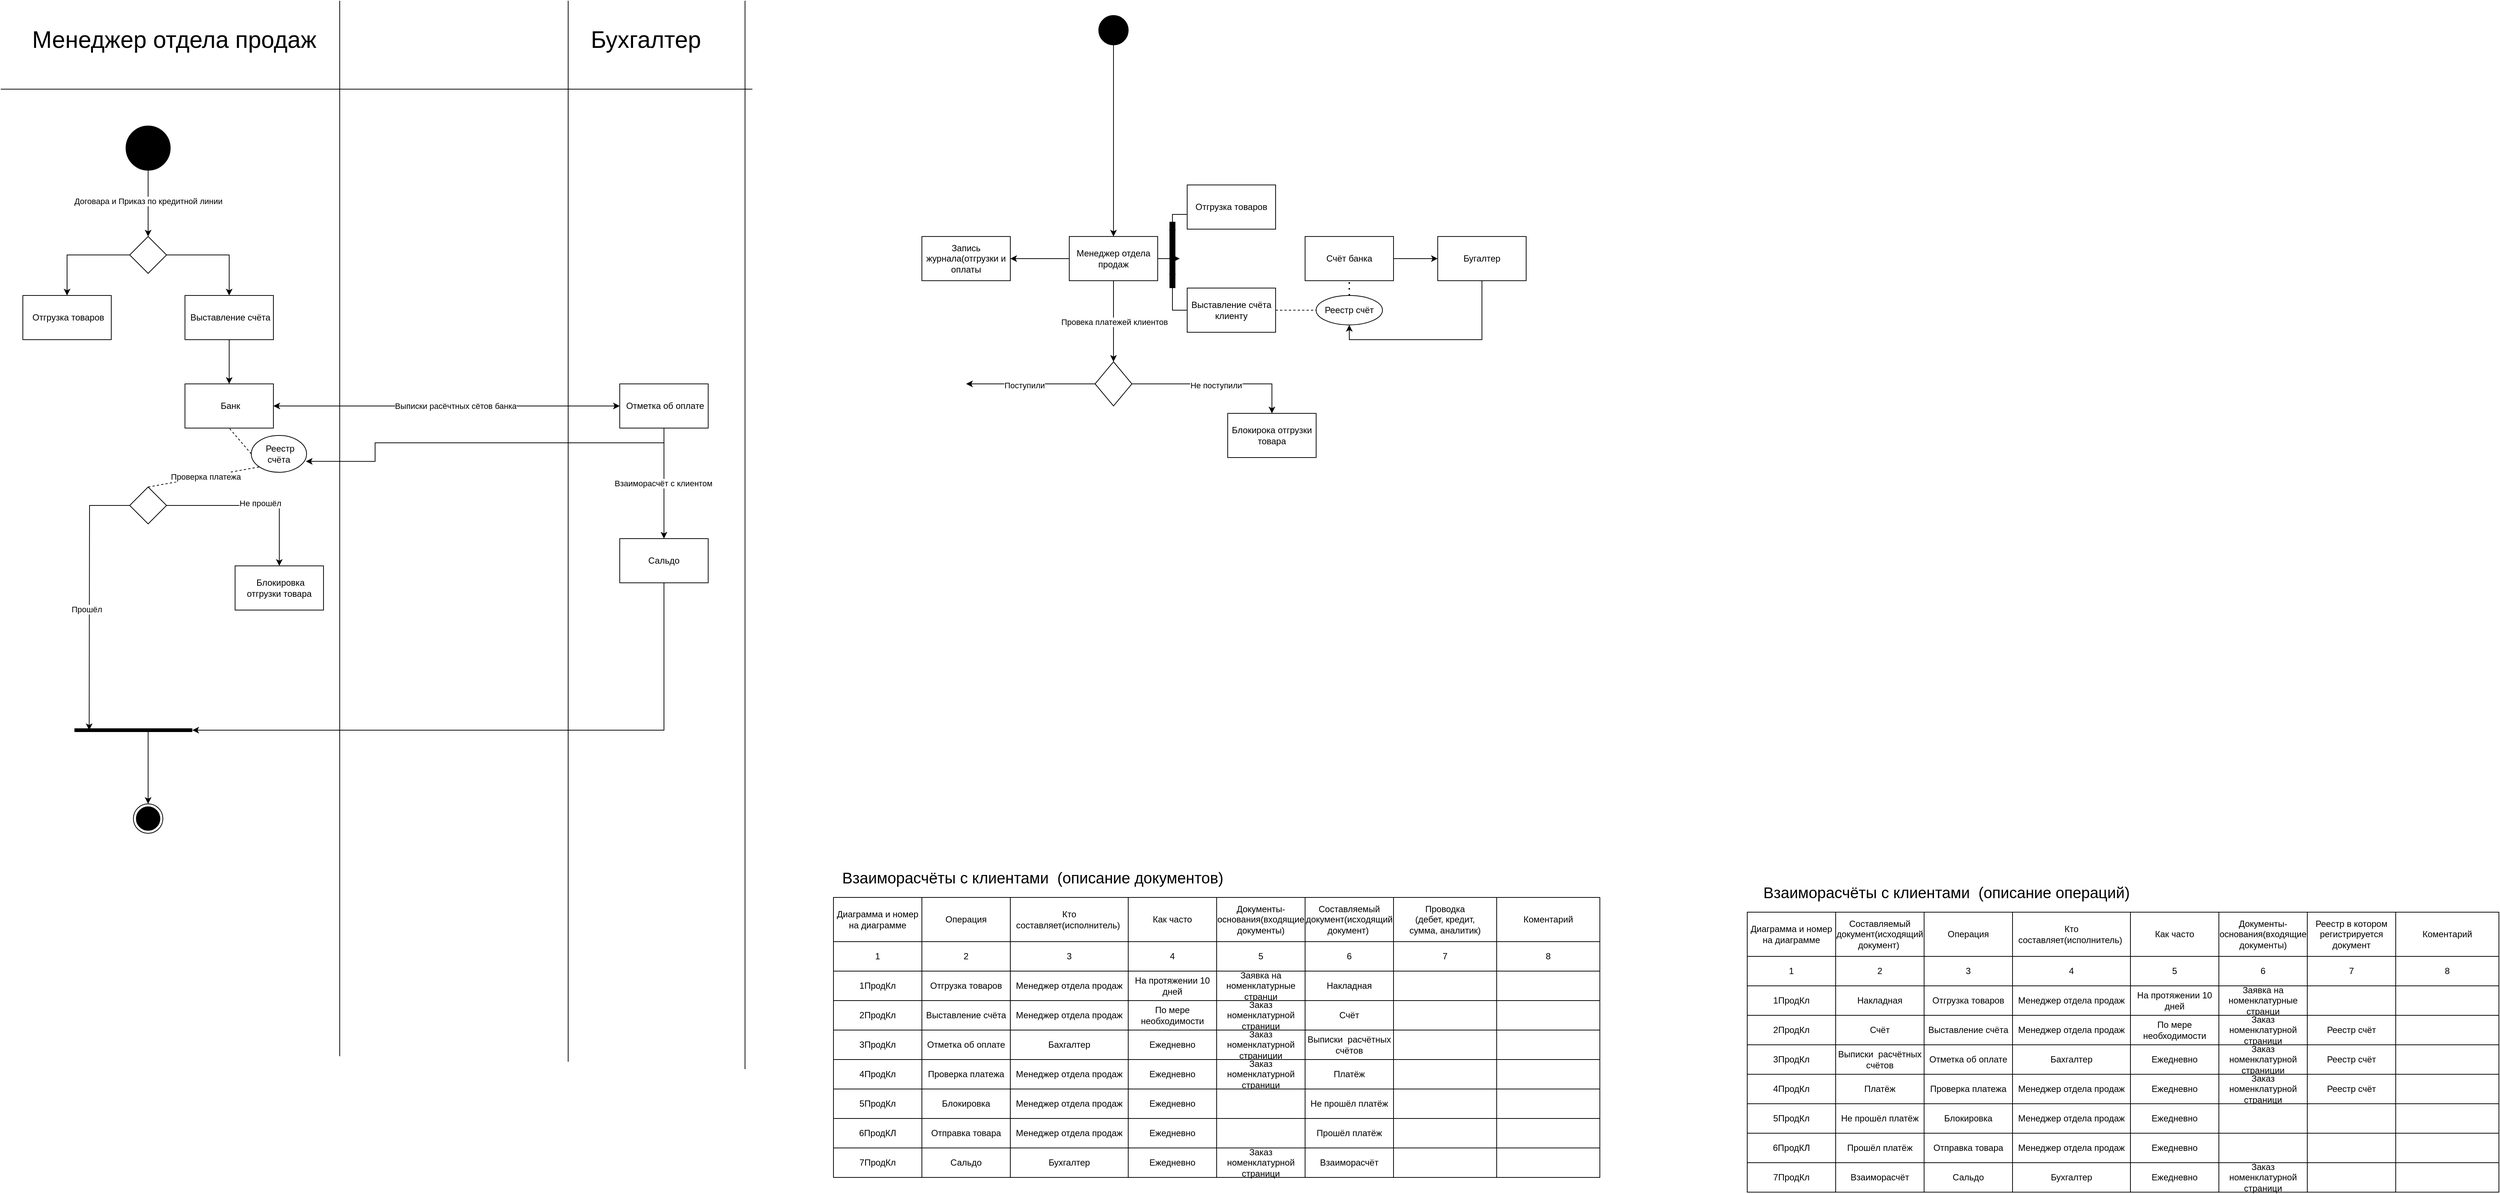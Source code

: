 <mxfile version="22.0.2" type="github" pages="2">
  <diagram id="pc1u-pK77mza1r95Gp3K" name="Взаиморасчёты с клиентами">
    <mxGraphModel dx="5166" dy="889" grid="1" gridSize="10" guides="1" tooltips="1" connect="1" arrows="1" fold="1" page="1" pageScale="1" pageWidth="1169" pageHeight="1654" math="0" shadow="0">
      <root>
        <mxCell id="0" />
        <mxCell id="1" parent="0" />
        <mxCell id="FATSExFQxBo790ZL_QAv-39" style="edgeStyle=orthogonalEdgeStyle;rounded=0;orthogonalLoop=1;jettySize=auto;html=1;" edge="1" parent="1" source="FATSExFQxBo790ZL_QAv-41" target="FATSExFQxBo790ZL_QAv-38">
          <mxGeometry relative="1" as="geometry" />
        </mxCell>
        <mxCell id="FATSExFQxBo790ZL_QAv-1" value="" style="shape=ellipse;html=1;fillColor=strokeColor;fontSize=18;fontColor=#ffffff;" vertex="1" parent="1">
          <mxGeometry x="-3320" y="170" width="60" height="60" as="geometry" />
        </mxCell>
        <mxCell id="FATSExFQxBo790ZL_QAv-12" style="edgeStyle=orthogonalEdgeStyle;rounded=0;orthogonalLoop=1;jettySize=auto;html=1;" edge="1" parent="1" source="FATSExFQxBo790ZL_QAv-2">
          <mxGeometry relative="1" as="geometry">
            <mxPoint x="-1890" y="349.96" as="targetPoint" />
          </mxGeometry>
        </mxCell>
        <mxCell id="FATSExFQxBo790ZL_QAv-16" style="edgeStyle=orthogonalEdgeStyle;rounded=0;orthogonalLoop=1;jettySize=auto;html=1;" edge="1" parent="1" source="FATSExFQxBo790ZL_QAv-2" target="FATSExFQxBo790ZL_QAv-15">
          <mxGeometry relative="1" as="geometry" />
        </mxCell>
        <mxCell id="FATSExFQxBo790ZL_QAv-26" style="edgeStyle=orthogonalEdgeStyle;rounded=0;orthogonalLoop=1;jettySize=auto;html=1;" edge="1" parent="1" source="FATSExFQxBo790ZL_QAv-2" target="FATSExFQxBo790ZL_QAv-25">
          <mxGeometry relative="1" as="geometry" />
        </mxCell>
        <mxCell id="FATSExFQxBo790ZL_QAv-27" value="Провека платежей клиентов" style="edgeLabel;html=1;align=center;verticalAlign=middle;resizable=0;points=[];" vertex="1" connectable="0" parent="FATSExFQxBo790ZL_QAv-26">
          <mxGeometry x="0.017" y="1" relative="1" as="geometry">
            <mxPoint as="offset" />
          </mxGeometry>
        </mxCell>
        <mxCell id="FATSExFQxBo790ZL_QAv-2" value="Менеджер отдела продаж" style="rounded=0;whiteSpace=wrap;html=1;" vertex="1" parent="1">
          <mxGeometry x="-2040" y="319.96" width="120" height="60" as="geometry" />
        </mxCell>
        <mxCell id="FATSExFQxBo790ZL_QAv-11" style="edgeStyle=orthogonalEdgeStyle;rounded=0;orthogonalLoop=1;jettySize=auto;html=1;" edge="1" parent="1" source="FATSExFQxBo790ZL_QAv-4">
          <mxGeometry relative="1" as="geometry">
            <mxPoint x="-1900" y="379.96" as="targetPoint" />
          </mxGeometry>
        </mxCell>
        <mxCell id="FATSExFQxBo790ZL_QAv-4" value="Выставление счёта клиенту" style="rounded=0;whiteSpace=wrap;html=1;" vertex="1" parent="1">
          <mxGeometry x="-1880" y="389.96" width="120" height="60" as="geometry" />
        </mxCell>
        <mxCell id="FATSExFQxBo790ZL_QAv-10" style="edgeStyle=orthogonalEdgeStyle;rounded=0;orthogonalLoop=1;jettySize=auto;html=1;" edge="1" parent="1">
          <mxGeometry relative="1" as="geometry">
            <mxPoint x="-1900" y="319.96" as="targetPoint" />
            <mxPoint x="-1880" y="290" as="sourcePoint" />
          </mxGeometry>
        </mxCell>
        <mxCell id="FATSExFQxBo790ZL_QAv-5" value="Отгрузка товаров" style="rounded=0;whiteSpace=wrap;html=1;" vertex="1" parent="1">
          <mxGeometry x="-1880" y="250" width="120" height="60" as="geometry" />
        </mxCell>
        <mxCell id="FATSExFQxBo790ZL_QAv-6" value="Реестр счёт" style="ellipse;whiteSpace=wrap;html=1;" vertex="1" parent="1">
          <mxGeometry x="-1705" y="399.96" width="90" height="40" as="geometry" />
        </mxCell>
        <mxCell id="FATSExFQxBo790ZL_QAv-8" value="" style="endArrow=none;dashed=1;html=1;rounded=0;entryX=0;entryY=0.5;entryDx=0;entryDy=0;exitX=1;exitY=0.5;exitDx=0;exitDy=0;" edge="1" parent="1" source="FATSExFQxBo790ZL_QAv-4" target="FATSExFQxBo790ZL_QAv-6">
          <mxGeometry width="50" height="50" relative="1" as="geometry">
            <mxPoint x="-1810" y="519.96" as="sourcePoint" />
            <mxPoint x="-1760" y="469.96" as="targetPoint" />
          </mxGeometry>
        </mxCell>
        <mxCell id="FATSExFQxBo790ZL_QAv-9" value="" style="endArrow=none;html=1;rounded=0;strokeWidth=8;" edge="1" parent="1">
          <mxGeometry width="50" height="50" relative="1" as="geometry">
            <mxPoint x="-1900" y="389.96" as="sourcePoint" />
            <mxPoint x="-1900" y="299.96" as="targetPoint" />
          </mxGeometry>
        </mxCell>
        <mxCell id="FATSExFQxBo790ZL_QAv-15" value="Запись журнала(отгрузки и оплаты" style="rounded=0;whiteSpace=wrap;html=1;" vertex="1" parent="1">
          <mxGeometry x="-2240" y="319.96" width="120" height="60" as="geometry" />
        </mxCell>
        <mxCell id="FATSExFQxBo790ZL_QAv-23" style="edgeStyle=orthogonalEdgeStyle;rounded=0;orthogonalLoop=1;jettySize=auto;html=1;entryX=0.5;entryY=1;entryDx=0;entryDy=0;" edge="1" parent="1" source="FATSExFQxBo790ZL_QAv-17" target="FATSExFQxBo790ZL_QAv-6">
          <mxGeometry relative="1" as="geometry">
            <Array as="points">
              <mxPoint x="-1480" y="459.96" />
              <mxPoint x="-1660" y="459.96" />
            </Array>
          </mxGeometry>
        </mxCell>
        <mxCell id="FATSExFQxBo790ZL_QAv-17" value="Бугалтер" style="rounded=0;whiteSpace=wrap;html=1;" vertex="1" parent="1">
          <mxGeometry x="-1540" y="319.96" width="120" height="60" as="geometry" />
        </mxCell>
        <mxCell id="FATSExFQxBo790ZL_QAv-22" style="edgeStyle=orthogonalEdgeStyle;rounded=0;orthogonalLoop=1;jettySize=auto;html=1;" edge="1" parent="1" source="FATSExFQxBo790ZL_QAv-20" target="FATSExFQxBo790ZL_QAv-17">
          <mxGeometry relative="1" as="geometry" />
        </mxCell>
        <mxCell id="FATSExFQxBo790ZL_QAv-20" value="Счёт банка" style="rounded=0;whiteSpace=wrap;html=1;" vertex="1" parent="1">
          <mxGeometry x="-1720" y="319.96" width="120" height="60" as="geometry" />
        </mxCell>
        <mxCell id="FATSExFQxBo790ZL_QAv-21" value="" style="endArrow=none;dashed=1;html=1;dashPattern=1 3;strokeWidth=2;rounded=0;entryX=0.5;entryY=1;entryDx=0;entryDy=0;exitX=0.5;exitY=0;exitDx=0;exitDy=0;" edge="1" parent="1" source="FATSExFQxBo790ZL_QAv-6" target="FATSExFQxBo790ZL_QAv-20">
          <mxGeometry width="50" height="50" relative="1" as="geometry">
            <mxPoint x="-1670" y="499.96" as="sourcePoint" />
            <mxPoint x="-1620" y="449.96" as="targetPoint" />
          </mxGeometry>
        </mxCell>
        <mxCell id="FATSExFQxBo790ZL_QAv-28" style="edgeStyle=orthogonalEdgeStyle;rounded=0;orthogonalLoop=1;jettySize=auto;html=1;" edge="1" parent="1" source="FATSExFQxBo790ZL_QAv-25">
          <mxGeometry relative="1" as="geometry">
            <mxPoint x="-2180" y="520" as="targetPoint" />
          </mxGeometry>
        </mxCell>
        <mxCell id="FATSExFQxBo790ZL_QAv-30" value="Поступили" style="edgeLabel;html=1;align=center;verticalAlign=middle;resizable=0;points=[];" vertex="1" connectable="0" parent="FATSExFQxBo790ZL_QAv-28">
          <mxGeometry x="0.108" y="1" relative="1" as="geometry">
            <mxPoint as="offset" />
          </mxGeometry>
        </mxCell>
        <mxCell id="FATSExFQxBo790ZL_QAv-29" style="edgeStyle=orthogonalEdgeStyle;rounded=0;orthogonalLoop=1;jettySize=auto;html=1;entryX=0.5;entryY=0;entryDx=0;entryDy=0;" edge="1" parent="1" source="FATSExFQxBo790ZL_QAv-25" target="FATSExFQxBo790ZL_QAv-32">
          <mxGeometry relative="1" as="geometry">
            <mxPoint x="-1760" y="520" as="targetPoint" />
          </mxGeometry>
        </mxCell>
        <mxCell id="FATSExFQxBo790ZL_QAv-31" value="Не поступили" style="edgeLabel;html=1;align=center;verticalAlign=middle;resizable=0;points=[];" vertex="1" connectable="0" parent="FATSExFQxBo790ZL_QAv-29">
          <mxGeometry x="0.002" y="-2" relative="1" as="geometry">
            <mxPoint x="-1" as="offset" />
          </mxGeometry>
        </mxCell>
        <mxCell id="FATSExFQxBo790ZL_QAv-25" value="" style="rhombus;whiteSpace=wrap;html=1;" vertex="1" parent="1">
          <mxGeometry x="-2005" y="490" width="50" height="60" as="geometry" />
        </mxCell>
        <mxCell id="FATSExFQxBo790ZL_QAv-32" value="Блокирока отгрузки товара" style="rounded=0;whiteSpace=wrap;html=1;" vertex="1" parent="1">
          <mxGeometry x="-1825" y="560" width="120" height="60" as="geometry" />
        </mxCell>
        <mxCell id="FATSExFQxBo790ZL_QAv-33" value="" style="endArrow=none;html=1;rounded=0;" edge="1" parent="1">
          <mxGeometry width="50" height="50" relative="1" as="geometry">
            <mxPoint x="-3030" y="1432.54" as="sourcePoint" />
            <mxPoint x="-3030" as="targetPoint" />
          </mxGeometry>
        </mxCell>
        <mxCell id="FATSExFQxBo790ZL_QAv-34" value="" style="endArrow=none;html=1;rounded=0;" edge="1" parent="1">
          <mxGeometry width="50" height="50" relative="1" as="geometry">
            <mxPoint x="-3490" y="120" as="sourcePoint" />
            <mxPoint x="-2470" y="120" as="targetPoint" />
          </mxGeometry>
        </mxCell>
        <mxCell id="FATSExFQxBo790ZL_QAv-35" value="&lt;font style=&quot;font-size: 32px;&quot;&gt;Менеджер отдела продаж&lt;/font&gt;" style="text;html=1;align=center;verticalAlign=middle;resizable=0;points=[];autosize=1;strokeColor=none;fillColor=none;" vertex="1" parent="1">
          <mxGeometry x="-3460" y="28" width="410" height="50" as="geometry" />
        </mxCell>
        <mxCell id="FATSExFQxBo790ZL_QAv-38" value="&amp;nbsp;Отгрузка товаров" style="rounded=0;whiteSpace=wrap;html=1;" vertex="1" parent="1">
          <mxGeometry x="-3460" y="400" width="120" height="60" as="geometry" />
        </mxCell>
        <mxCell id="FATSExFQxBo790ZL_QAv-42" value="" style="edgeStyle=orthogonalEdgeStyle;rounded=0;orthogonalLoop=1;jettySize=auto;html=1;" edge="1" parent="1" source="FATSExFQxBo790ZL_QAv-1" target="FATSExFQxBo790ZL_QAv-41">
          <mxGeometry relative="1" as="geometry">
            <mxPoint x="-3290" y="230" as="sourcePoint" />
            <mxPoint x="-3290" y="600" as="targetPoint" />
          </mxGeometry>
        </mxCell>
        <mxCell id="FATSExFQxBo790ZL_QAv-43" value="Договара и Приказ по кредитной линии" style="edgeLabel;html=1;align=center;verticalAlign=middle;resizable=0;points=[];" vertex="1" connectable="0" parent="FATSExFQxBo790ZL_QAv-42">
          <mxGeometry x="-0.083" relative="1" as="geometry">
            <mxPoint as="offset" />
          </mxGeometry>
        </mxCell>
        <mxCell id="FATSExFQxBo790ZL_QAv-46" style="edgeStyle=orthogonalEdgeStyle;rounded=0;orthogonalLoop=1;jettySize=auto;html=1;entryX=0.5;entryY=0;entryDx=0;entryDy=0;" edge="1" parent="1" source="FATSExFQxBo790ZL_QAv-41" target="FATSExFQxBo790ZL_QAv-45">
          <mxGeometry relative="1" as="geometry" />
        </mxCell>
        <mxCell id="FATSExFQxBo790ZL_QAv-41" value="" style="rhombus;whiteSpace=wrap;html=1;" vertex="1" parent="1">
          <mxGeometry x="-3315" y="320" width="50" height="50" as="geometry" />
        </mxCell>
        <mxCell id="FATSExFQxBo790ZL_QAv-49" style="edgeStyle=orthogonalEdgeStyle;rounded=0;orthogonalLoop=1;jettySize=auto;html=1;" edge="1" parent="1" source="FATSExFQxBo790ZL_QAv-45" target="FATSExFQxBo790ZL_QAv-48">
          <mxGeometry relative="1" as="geometry" />
        </mxCell>
        <mxCell id="FATSExFQxBo790ZL_QAv-45" value="&amp;nbsp;Выставление счёта" style="rounded=0;whiteSpace=wrap;html=1;" vertex="1" parent="1">
          <mxGeometry x="-3240" y="400" width="120" height="60" as="geometry" />
        </mxCell>
        <mxCell id="FATSExFQxBo790ZL_QAv-47" value="&amp;nbsp;Реестр счёта" style="ellipse;whiteSpace=wrap;html=1;" vertex="1" parent="1">
          <mxGeometry x="-3150" y="590" width="75" height="50" as="geometry" />
        </mxCell>
        <mxCell id="FATSExFQxBo790ZL_QAv-48" value="&amp;nbsp;Банк" style="rounded=0;whiteSpace=wrap;html=1;" vertex="1" parent="1">
          <mxGeometry x="-3240" y="520" width="120" height="60" as="geometry" />
        </mxCell>
        <mxCell id="FATSExFQxBo790ZL_QAv-50" value="" style="endArrow=none;dashed=1;html=1;rounded=0;entryX=0.5;entryY=1;entryDx=0;entryDy=0;exitX=0;exitY=0.5;exitDx=0;exitDy=0;" edge="1" parent="1" source="FATSExFQxBo790ZL_QAv-47" target="FATSExFQxBo790ZL_QAv-48">
          <mxGeometry width="50" height="50" relative="1" as="geometry">
            <mxPoint x="-3170" y="700" as="sourcePoint" />
            <mxPoint x="-3120" y="650" as="targetPoint" />
          </mxGeometry>
        </mxCell>
        <mxCell id="FATSExFQxBo790ZL_QAv-51" value="&lt;font style=&quot;font-size: 32px;&quot;&gt;Бухгалтер&lt;/font&gt;" style="text;html=1;align=center;verticalAlign=middle;resizable=0;points=[];autosize=1;strokeColor=none;fillColor=none;" vertex="1" parent="1">
          <mxGeometry x="-2700" y="28" width="170" height="50" as="geometry" />
        </mxCell>
        <mxCell id="FATSExFQxBo790ZL_QAv-52" value="" style="endArrow=none;html=1;rounded=0;" edge="1" parent="1">
          <mxGeometry width="50" height="50" relative="1" as="geometry">
            <mxPoint x="-2720" y="1440" as="sourcePoint" />
            <mxPoint x="-2720" as="targetPoint" />
          </mxGeometry>
        </mxCell>
        <mxCell id="FATSExFQxBo790ZL_QAv-75" style="edgeStyle=orthogonalEdgeStyle;rounded=0;orthogonalLoop=1;jettySize=auto;html=1;" edge="1" parent="1" source="FATSExFQxBo790ZL_QAv-53" target="FATSExFQxBo790ZL_QAv-74">
          <mxGeometry relative="1" as="geometry" />
        </mxCell>
        <mxCell id="wDt0JElzGA15nare-3fP-1" value="Взаиморасчёт с клиентом" style="edgeLabel;html=1;align=center;verticalAlign=middle;resizable=0;points=[];" vertex="1" connectable="0" parent="FATSExFQxBo790ZL_QAv-75">
          <mxGeometry x="-0.002" y="-1" relative="1" as="geometry">
            <mxPoint as="offset" />
          </mxGeometry>
        </mxCell>
        <mxCell id="FATSExFQxBo790ZL_QAv-53" value="&amp;nbsp;Отметка об оплате" style="rounded=0;whiteSpace=wrap;html=1;" vertex="1" parent="1">
          <mxGeometry x="-2650" y="520" width="120" height="60" as="geometry" />
        </mxCell>
        <mxCell id="FATSExFQxBo790ZL_QAv-56" style="edgeStyle=orthogonalEdgeStyle;rounded=0;orthogonalLoop=1;jettySize=auto;html=1;entryX=0.987;entryY=0.703;entryDx=0;entryDy=0;entryPerimeter=0;" edge="1" parent="1" source="FATSExFQxBo790ZL_QAv-53" target="FATSExFQxBo790ZL_QAv-47">
          <mxGeometry relative="1" as="geometry">
            <Array as="points">
              <mxPoint x="-2590" y="600" />
              <mxPoint x="-2982" y="600" />
              <mxPoint x="-2982" y="625" />
            </Array>
          </mxGeometry>
        </mxCell>
        <mxCell id="FATSExFQxBo790ZL_QAv-61" value="" style="endArrow=classic;startArrow=classic;html=1;rounded=0;entryX=0;entryY=0.5;entryDx=0;entryDy=0;exitX=1;exitY=0.5;exitDx=0;exitDy=0;" edge="1" parent="1" source="FATSExFQxBo790ZL_QAv-48" target="FATSExFQxBo790ZL_QAv-53">
          <mxGeometry width="50" height="50" relative="1" as="geometry">
            <mxPoint x="-3000" y="600" as="sourcePoint" />
            <mxPoint x="-2950" y="550" as="targetPoint" />
          </mxGeometry>
        </mxCell>
        <mxCell id="FATSExFQxBo790ZL_QAv-62" value="Выписки расёчтных сётов банка" style="edgeLabel;html=1;align=center;verticalAlign=middle;resizable=0;points=[];" vertex="1" connectable="0" parent="FATSExFQxBo790ZL_QAv-61">
          <mxGeometry x="0.051" relative="1" as="geometry">
            <mxPoint as="offset" />
          </mxGeometry>
        </mxCell>
        <mxCell id="FATSExFQxBo790ZL_QAv-68" style="edgeStyle=orthogonalEdgeStyle;rounded=0;orthogonalLoop=1;jettySize=auto;html=1;" edge="1" parent="1" source="FATSExFQxBo790ZL_QAv-65">
          <mxGeometry relative="1" as="geometry">
            <mxPoint x="-3370" y="990" as="targetPoint" />
          </mxGeometry>
        </mxCell>
        <mxCell id="FATSExFQxBo790ZL_QAv-70" value="Прошёл&amp;nbsp;" style="edgeLabel;html=1;align=center;verticalAlign=middle;resizable=0;points=[];" vertex="1" connectable="0" parent="FATSExFQxBo790ZL_QAv-68">
          <mxGeometry x="0.086" y="-3" relative="1" as="geometry">
            <mxPoint as="offset" />
          </mxGeometry>
        </mxCell>
        <mxCell id="FATSExFQxBo790ZL_QAv-69" style="edgeStyle=orthogonalEdgeStyle;rounded=0;orthogonalLoop=1;jettySize=auto;html=1;entryX=0.5;entryY=0;entryDx=0;entryDy=0;" edge="1" parent="1" source="FATSExFQxBo790ZL_QAv-65" target="FATSExFQxBo790ZL_QAv-73">
          <mxGeometry relative="1" as="geometry">
            <mxPoint x="-3110" y="685" as="targetPoint" />
          </mxGeometry>
        </mxCell>
        <mxCell id="FATSExFQxBo790ZL_QAv-71" value="Не прошёл" style="edgeLabel;html=1;align=center;verticalAlign=middle;resizable=0;points=[];" vertex="1" connectable="0" parent="FATSExFQxBo790ZL_QAv-69">
          <mxGeometry x="0.08" y="3" relative="1" as="geometry">
            <mxPoint as="offset" />
          </mxGeometry>
        </mxCell>
        <mxCell id="FATSExFQxBo790ZL_QAv-65" value="" style="rhombus;whiteSpace=wrap;html=1;" vertex="1" parent="1">
          <mxGeometry x="-3315" y="660" width="50" height="50" as="geometry" />
        </mxCell>
        <mxCell id="FATSExFQxBo790ZL_QAv-66" value="" style="endArrow=none;dashed=1;html=1;rounded=0;entryX=0;entryY=1;entryDx=0;entryDy=0;" edge="1" parent="1" target="FATSExFQxBo790ZL_QAv-47">
          <mxGeometry width="50" height="50" relative="1" as="geometry">
            <mxPoint x="-3290" y="660" as="sourcePoint" />
            <mxPoint x="-3240" y="610" as="targetPoint" />
          </mxGeometry>
        </mxCell>
        <mxCell id="FATSExFQxBo790ZL_QAv-67" value="Проверка платежа" style="edgeLabel;html=1;align=center;verticalAlign=middle;resizable=0;points=[];" vertex="1" connectable="0" parent="FATSExFQxBo790ZL_QAv-66">
          <mxGeometry x="0.035" relative="1" as="geometry">
            <mxPoint as="offset" />
          </mxGeometry>
        </mxCell>
        <mxCell id="FATSExFQxBo790ZL_QAv-72" value="" style="ellipse;html=1;shape=endState;fillColor=strokeColor;" vertex="1" parent="1">
          <mxGeometry x="-3310" y="1090" width="40" height="40" as="geometry" />
        </mxCell>
        <mxCell id="FATSExFQxBo790ZL_QAv-73" value="&amp;nbsp;Блокировка отгрузки товара" style="rounded=0;whiteSpace=wrap;html=1;" vertex="1" parent="1">
          <mxGeometry x="-3172" y="767" width="120" height="60" as="geometry" />
        </mxCell>
        <mxCell id="FATSExFQxBo790ZL_QAv-76" style="edgeStyle=orthogonalEdgeStyle;rounded=0;orthogonalLoop=1;jettySize=auto;html=1;" edge="1" parent="1" source="FATSExFQxBo790ZL_QAv-74">
          <mxGeometry relative="1" as="geometry">
            <mxPoint x="-3230" y="990" as="targetPoint" />
            <Array as="points">
              <mxPoint x="-2590" y="990" />
            </Array>
          </mxGeometry>
        </mxCell>
        <mxCell id="FATSExFQxBo790ZL_QAv-74" value="Сальдо" style="rounded=0;whiteSpace=wrap;html=1;" vertex="1" parent="1">
          <mxGeometry x="-2650" y="730" width="120" height="60" as="geometry" />
        </mxCell>
        <mxCell id="FATSExFQxBo790ZL_QAv-77" value="" style="endArrow=none;html=1;rounded=0;" edge="1" parent="1">
          <mxGeometry width="50" height="50" relative="1" as="geometry">
            <mxPoint x="-2480" y="1450" as="sourcePoint" />
            <mxPoint x="-2480" as="targetPoint" />
          </mxGeometry>
        </mxCell>
        <mxCell id="FATSExFQxBo790ZL_QAv-79" style="edgeStyle=orthogonalEdgeStyle;rounded=0;orthogonalLoop=1;jettySize=auto;html=1;entryX=0.5;entryY=0;entryDx=0;entryDy=0;" edge="1" parent="1" source="FATSExFQxBo790ZL_QAv-78" target="FATSExFQxBo790ZL_QAv-2">
          <mxGeometry relative="1" as="geometry" />
        </mxCell>
        <mxCell id="FATSExFQxBo790ZL_QAv-78" value="" style="shape=ellipse;html=1;fillColor=strokeColor;fontSize=18;fontColor=#ffffff;" vertex="1" parent="1">
          <mxGeometry x="-2000" y="20" width="40" height="40" as="geometry" />
        </mxCell>
        <mxCell id="mufqdy38AuzaTVb-zQxH-1" value="" style="endArrow=none;html=1;rounded=0;strokeWidth=5;" edge="1" parent="1">
          <mxGeometry width="50" height="50" relative="1" as="geometry">
            <mxPoint x="-3390" y="990" as="sourcePoint" />
            <mxPoint x="-3230" y="990" as="targetPoint" />
          </mxGeometry>
        </mxCell>
        <mxCell id="mufqdy38AuzaTVb-zQxH-2" value="" style="endArrow=classic;html=1;rounded=0;entryX=0.5;entryY=0;entryDx=0;entryDy=0;" edge="1" parent="1" target="FATSExFQxBo790ZL_QAv-72">
          <mxGeometry width="50" height="50" relative="1" as="geometry">
            <mxPoint x="-3290" y="990" as="sourcePoint" />
            <mxPoint x="-3190" y="1110" as="targetPoint" />
          </mxGeometry>
        </mxCell>
        <mxCell id="oWeoDMt-pRUL3PrUjWIQ-1" value="Диаграмма и номер на диаграмме" style="rounded=0;whiteSpace=wrap;html=1;" vertex="1" parent="1">
          <mxGeometry x="-2360" y="1217" width="120" height="60" as="geometry" />
        </mxCell>
        <mxCell id="oWeoDMt-pRUL3PrUjWIQ-2" value="Составляемый документ(исходящий документ)&amp;nbsp;" style="rounded=0;whiteSpace=wrap;html=1;" vertex="1" parent="1">
          <mxGeometry x="-1720" y="1217" width="120" height="60" as="geometry" />
        </mxCell>
        <mxCell id="oWeoDMt-pRUL3PrUjWIQ-3" value="Операция" style="rounded=0;whiteSpace=wrap;html=1;" vertex="1" parent="1">
          <mxGeometry x="-2240" y="1217" width="120" height="60" as="geometry" />
        </mxCell>
        <mxCell id="oWeoDMt-pRUL3PrUjWIQ-4" value="Кто составляет(исполнитель)&amp;nbsp;" style="rounded=0;whiteSpace=wrap;html=1;" vertex="1" parent="1">
          <mxGeometry x="-2120" y="1217" width="160" height="60" as="geometry" />
        </mxCell>
        <mxCell id="oWeoDMt-pRUL3PrUjWIQ-5" value="Как часто" style="rounded=0;whiteSpace=wrap;html=1;" vertex="1" parent="1">
          <mxGeometry x="-1960" y="1217" width="120" height="60" as="geometry" />
        </mxCell>
        <mxCell id="oWeoDMt-pRUL3PrUjWIQ-6" value="Документы-основания(входящие документы)" style="rounded=0;whiteSpace=wrap;html=1;" vertex="1" parent="1">
          <mxGeometry x="-1840" y="1217" width="120" height="60" as="geometry" />
        </mxCell>
        <mxCell id="oWeoDMt-pRUL3PrUjWIQ-7" value="Реестр в котором регистрируется документ" style="rounded=0;whiteSpace=wrap;html=1;" vertex="1" parent="1">
          <mxGeometry x="-360" y="1237" width="120" height="60" as="geometry" />
        </mxCell>
        <mxCell id="oWeoDMt-pRUL3PrUjWIQ-8" value="Проводка&lt;br&gt;(дебет, кредит,&lt;br&gt;сумма, аналитик)" style="rounded=0;whiteSpace=wrap;html=1;" vertex="1" parent="1">
          <mxGeometry x="-1600" y="1217" width="140" height="60" as="geometry" />
        </mxCell>
        <mxCell id="oWeoDMt-pRUL3PrUjWIQ-9" value="1" style="rounded=0;whiteSpace=wrap;html=1;" vertex="1" parent="1">
          <mxGeometry x="-2360" y="1277" width="120" height="40" as="geometry" />
        </mxCell>
        <mxCell id="oWeoDMt-pRUL3PrUjWIQ-10" value="6" style="rounded=0;whiteSpace=wrap;html=1;" vertex="1" parent="1">
          <mxGeometry x="-1720" y="1277" width="120" height="40" as="geometry" />
        </mxCell>
        <mxCell id="oWeoDMt-pRUL3PrUjWIQ-11" value="2" style="rounded=0;whiteSpace=wrap;html=1;" vertex="1" parent="1">
          <mxGeometry x="-2240" y="1277" width="120" height="40" as="geometry" />
        </mxCell>
        <mxCell id="oWeoDMt-pRUL3PrUjWIQ-12" value="3" style="rounded=0;whiteSpace=wrap;html=1;" vertex="1" parent="1">
          <mxGeometry x="-2120" y="1277" width="160" height="40" as="geometry" />
        </mxCell>
        <mxCell id="oWeoDMt-pRUL3PrUjWIQ-13" value="4" style="rounded=0;whiteSpace=wrap;html=1;" vertex="1" parent="1">
          <mxGeometry x="-1960" y="1277" width="120" height="40" as="geometry" />
        </mxCell>
        <mxCell id="oWeoDMt-pRUL3PrUjWIQ-14" value="5" style="rounded=0;whiteSpace=wrap;html=1;" vertex="1" parent="1">
          <mxGeometry x="-1840" y="1277" width="120" height="40" as="geometry" />
        </mxCell>
        <mxCell id="oWeoDMt-pRUL3PrUjWIQ-15" value="7" style="rounded=0;whiteSpace=wrap;html=1;" vertex="1" parent="1">
          <mxGeometry x="-360" y="1297" width="120" height="40" as="geometry" />
        </mxCell>
        <mxCell id="oWeoDMt-pRUL3PrUjWIQ-16" value="7" style="rounded=0;whiteSpace=wrap;html=1;" vertex="1" parent="1">
          <mxGeometry x="-1600" y="1277" width="140" height="40" as="geometry" />
        </mxCell>
        <mxCell id="oWeoDMt-pRUL3PrUjWIQ-17" value="1ПродКл" style="rounded=0;whiteSpace=wrap;html=1;" vertex="1" parent="1">
          <mxGeometry x="-2360" y="1317" width="120" height="40" as="geometry" />
        </mxCell>
        <mxCell id="oWeoDMt-pRUL3PrUjWIQ-18" value="Накладная" style="rounded=0;whiteSpace=wrap;html=1;" vertex="1" parent="1">
          <mxGeometry x="-1720" y="1317" width="120" height="40" as="geometry" />
        </mxCell>
        <mxCell id="oWeoDMt-pRUL3PrUjWIQ-19" value="Отгрузка товаров" style="rounded=0;whiteSpace=wrap;html=1;" vertex="1" parent="1">
          <mxGeometry x="-2240" y="1317" width="120" height="40" as="geometry" />
        </mxCell>
        <mxCell id="oWeoDMt-pRUL3PrUjWIQ-20" value="Менеджер отдела продаж" style="rounded=0;whiteSpace=wrap;html=1;" vertex="1" parent="1">
          <mxGeometry x="-2120" y="1317" width="160" height="40" as="geometry" />
        </mxCell>
        <mxCell id="oWeoDMt-pRUL3PrUjWIQ-21" value="На протяжении 10 дней" style="rounded=0;whiteSpace=wrap;html=1;" vertex="1" parent="1">
          <mxGeometry x="-1960" y="1317" width="120" height="40" as="geometry" />
        </mxCell>
        <mxCell id="oWeoDMt-pRUL3PrUjWIQ-22" value="Заявка на номенклатурные странци" style="rounded=0;whiteSpace=wrap;html=1;" vertex="1" parent="1">
          <mxGeometry x="-1840" y="1317" width="120" height="40" as="geometry" />
        </mxCell>
        <mxCell id="oWeoDMt-pRUL3PrUjWIQ-23" value="" style="rounded=0;whiteSpace=wrap;html=1;" vertex="1" parent="1">
          <mxGeometry x="-360" y="1337" width="120" height="40" as="geometry" />
        </mxCell>
        <mxCell id="oWeoDMt-pRUL3PrUjWIQ-24" value="" style="rounded=0;whiteSpace=wrap;html=1;" vertex="1" parent="1">
          <mxGeometry x="-1600" y="1317" width="140" height="40" as="geometry" />
        </mxCell>
        <mxCell id="oWeoDMt-pRUL3PrUjWIQ-25" value="2ПродКл" style="rounded=0;whiteSpace=wrap;html=1;" vertex="1" parent="1">
          <mxGeometry x="-2360" y="1357" width="120" height="40" as="geometry" />
        </mxCell>
        <mxCell id="oWeoDMt-pRUL3PrUjWIQ-26" value="Счёт" style="rounded=0;whiteSpace=wrap;html=1;" vertex="1" parent="1">
          <mxGeometry x="-1720" y="1357" width="120" height="40" as="geometry" />
        </mxCell>
        <mxCell id="oWeoDMt-pRUL3PrUjWIQ-27" value="Выставление счёта" style="rounded=0;whiteSpace=wrap;html=1;" vertex="1" parent="1">
          <mxGeometry x="-2240" y="1357" width="120" height="40" as="geometry" />
        </mxCell>
        <mxCell id="oWeoDMt-pRUL3PrUjWIQ-28" value="Менеджер отдела продаж" style="rounded=0;whiteSpace=wrap;html=1;" vertex="1" parent="1">
          <mxGeometry x="-2120" y="1357" width="160" height="40" as="geometry" />
        </mxCell>
        <mxCell id="oWeoDMt-pRUL3PrUjWIQ-29" value="По мере необходимости" style="rounded=0;whiteSpace=wrap;html=1;" vertex="1" parent="1">
          <mxGeometry x="-1960" y="1357" width="120" height="40" as="geometry" />
        </mxCell>
        <mxCell id="oWeoDMt-pRUL3PrUjWIQ-30" value="Заказ номенклатурной страници&lt;br&gt;" style="rounded=0;whiteSpace=wrap;html=1;" vertex="1" parent="1">
          <mxGeometry x="-1840" y="1357" width="120" height="40" as="geometry" />
        </mxCell>
        <mxCell id="oWeoDMt-pRUL3PrUjWIQ-31" value="Реестр счёт" style="rounded=0;whiteSpace=wrap;html=1;" vertex="1" parent="1">
          <mxGeometry x="-360" y="1377" width="120" height="40" as="geometry" />
        </mxCell>
        <mxCell id="oWeoDMt-pRUL3PrUjWIQ-32" value="" style="rounded=0;whiteSpace=wrap;html=1;" vertex="1" parent="1">
          <mxGeometry x="-1600" y="1357" width="140" height="40" as="geometry" />
        </mxCell>
        <mxCell id="oWeoDMt-pRUL3PrUjWIQ-33" value="3ПродКл" style="rounded=0;whiteSpace=wrap;html=1;" vertex="1" parent="1">
          <mxGeometry x="-2360" y="1397" width="120" height="40" as="geometry" />
        </mxCell>
        <mxCell id="oWeoDMt-pRUL3PrUjWIQ-34" value="Отметка об оплате" style="rounded=0;whiteSpace=wrap;html=1;" vertex="1" parent="1">
          <mxGeometry x="-2240" y="1397" width="120" height="40" as="geometry" />
        </mxCell>
        <mxCell id="oWeoDMt-pRUL3PrUjWIQ-35" value="Бахгалтер" style="rounded=0;whiteSpace=wrap;html=1;" vertex="1" parent="1">
          <mxGeometry x="-2120" y="1397" width="160" height="40" as="geometry" />
        </mxCell>
        <mxCell id="oWeoDMt-pRUL3PrUjWIQ-36" value="Ежедневно" style="rounded=0;whiteSpace=wrap;html=1;" vertex="1" parent="1">
          <mxGeometry x="-1960" y="1397" width="120" height="40" as="geometry" />
        </mxCell>
        <mxCell id="oWeoDMt-pRUL3PrUjWIQ-37" value="Заказ номенклатурной страниции" style="rounded=0;whiteSpace=wrap;html=1;" vertex="1" parent="1">
          <mxGeometry x="-1840" y="1397" width="120" height="40" as="geometry" />
        </mxCell>
        <mxCell id="oWeoDMt-pRUL3PrUjWIQ-38" value="Реестр счёт" style="rounded=0;whiteSpace=wrap;html=1;" vertex="1" parent="1">
          <mxGeometry x="-360" y="1417" width="120" height="40" as="geometry" />
        </mxCell>
        <mxCell id="oWeoDMt-pRUL3PrUjWIQ-39" value="" style="rounded=0;whiteSpace=wrap;html=1;" vertex="1" parent="1">
          <mxGeometry x="-1600" y="1397" width="140" height="40" as="geometry" />
        </mxCell>
        <mxCell id="oWeoDMt-pRUL3PrUjWIQ-40" value="4ПродКл" style="rounded=0;whiteSpace=wrap;html=1;" vertex="1" parent="1">
          <mxGeometry x="-2360" y="1437" width="120" height="40" as="geometry" />
        </mxCell>
        <mxCell id="oWeoDMt-pRUL3PrUjWIQ-41" value="Платёж" style="rounded=0;whiteSpace=wrap;html=1;" vertex="1" parent="1">
          <mxGeometry x="-1720" y="1437" width="120" height="40" as="geometry" />
        </mxCell>
        <mxCell id="oWeoDMt-pRUL3PrUjWIQ-42" value="Проверка платежа" style="rounded=0;whiteSpace=wrap;html=1;" vertex="1" parent="1">
          <mxGeometry x="-2240" y="1437" width="120" height="40" as="geometry" />
        </mxCell>
        <mxCell id="oWeoDMt-pRUL3PrUjWIQ-43" value="Менеджер отдела продаж" style="rounded=0;whiteSpace=wrap;html=1;" vertex="1" parent="1">
          <mxGeometry x="-2120" y="1437" width="160" height="40" as="geometry" />
        </mxCell>
        <mxCell id="oWeoDMt-pRUL3PrUjWIQ-44" value="Ежедневно" style="rounded=0;whiteSpace=wrap;html=1;" vertex="1" parent="1">
          <mxGeometry x="-1960" y="1437" width="120" height="40" as="geometry" />
        </mxCell>
        <mxCell id="oWeoDMt-pRUL3PrUjWIQ-45" value="Заказ номенклатурной страници" style="rounded=0;whiteSpace=wrap;html=1;" vertex="1" parent="1">
          <mxGeometry x="-1840" y="1437" width="120" height="40" as="geometry" />
        </mxCell>
        <mxCell id="oWeoDMt-pRUL3PrUjWIQ-46" value="Реестр счёт" style="rounded=0;whiteSpace=wrap;html=1;" vertex="1" parent="1">
          <mxGeometry x="-360" y="1457" width="120" height="40" as="geometry" />
        </mxCell>
        <mxCell id="oWeoDMt-pRUL3PrUjWIQ-47" value="" style="rounded=0;whiteSpace=wrap;html=1;" vertex="1" parent="1">
          <mxGeometry x="-1600" y="1437" width="140" height="40" as="geometry" />
        </mxCell>
        <mxCell id="oWeoDMt-pRUL3PrUjWIQ-48" value="5ПродКл" style="rounded=0;whiteSpace=wrap;html=1;" vertex="1" parent="1">
          <mxGeometry x="-2360" y="1477" width="120" height="40" as="geometry" />
        </mxCell>
        <mxCell id="oWeoDMt-pRUL3PrUjWIQ-49" value="Не прошёл платёж" style="rounded=0;whiteSpace=wrap;html=1;" vertex="1" parent="1">
          <mxGeometry x="-1720" y="1477" width="120" height="40" as="geometry" />
        </mxCell>
        <mxCell id="oWeoDMt-pRUL3PrUjWIQ-50" value="Блокировка" style="rounded=0;whiteSpace=wrap;html=1;" vertex="1" parent="1">
          <mxGeometry x="-2240" y="1477" width="120" height="40" as="geometry" />
        </mxCell>
        <mxCell id="oWeoDMt-pRUL3PrUjWIQ-51" value="Менеджер отдела продаж" style="rounded=0;whiteSpace=wrap;html=1;" vertex="1" parent="1">
          <mxGeometry x="-2120" y="1477" width="160" height="40" as="geometry" />
        </mxCell>
        <mxCell id="oWeoDMt-pRUL3PrUjWIQ-52" value="Ежедневно" style="rounded=0;whiteSpace=wrap;html=1;" vertex="1" parent="1">
          <mxGeometry x="-1960" y="1477" width="120" height="40" as="geometry" />
        </mxCell>
        <mxCell id="oWeoDMt-pRUL3PrUjWIQ-53" value="" style="rounded=0;whiteSpace=wrap;html=1;" vertex="1" parent="1">
          <mxGeometry x="-1840" y="1477" width="120" height="40" as="geometry" />
        </mxCell>
        <mxCell id="oWeoDMt-pRUL3PrUjWIQ-54" value="" style="rounded=0;whiteSpace=wrap;html=1;" vertex="1" parent="1">
          <mxGeometry x="-360" y="1497" width="120" height="40" as="geometry" />
        </mxCell>
        <mxCell id="oWeoDMt-pRUL3PrUjWIQ-55" value="" style="rounded=0;whiteSpace=wrap;html=1;" vertex="1" parent="1">
          <mxGeometry x="-1600" y="1477" width="140" height="40" as="geometry" />
        </mxCell>
        <mxCell id="oWeoDMt-pRUL3PrUjWIQ-56" value="6ПродКЛ" style="rounded=0;whiteSpace=wrap;html=1;" vertex="1" parent="1">
          <mxGeometry x="-2360" y="1517" width="120" height="40" as="geometry" />
        </mxCell>
        <mxCell id="oWeoDMt-pRUL3PrUjWIQ-57" value="Прошёл платёж" style="rounded=0;whiteSpace=wrap;html=1;" vertex="1" parent="1">
          <mxGeometry x="-1720" y="1517" width="120" height="40" as="geometry" />
        </mxCell>
        <mxCell id="oWeoDMt-pRUL3PrUjWIQ-58" value="Отправка товара" style="rounded=0;whiteSpace=wrap;html=1;" vertex="1" parent="1">
          <mxGeometry x="-2240" y="1517" width="120" height="40" as="geometry" />
        </mxCell>
        <mxCell id="oWeoDMt-pRUL3PrUjWIQ-59" value="Менеджер отдела продаж" style="rounded=0;whiteSpace=wrap;html=1;" vertex="1" parent="1">
          <mxGeometry x="-2120" y="1517" width="160" height="40" as="geometry" />
        </mxCell>
        <mxCell id="oWeoDMt-pRUL3PrUjWIQ-60" value="Ежедневно" style="rounded=0;whiteSpace=wrap;html=1;" vertex="1" parent="1">
          <mxGeometry x="-1960" y="1517" width="120" height="40" as="geometry" />
        </mxCell>
        <mxCell id="oWeoDMt-pRUL3PrUjWIQ-61" value="" style="rounded=0;whiteSpace=wrap;html=1;" vertex="1" parent="1">
          <mxGeometry x="-1840" y="1517" width="120" height="40" as="geometry" />
        </mxCell>
        <mxCell id="oWeoDMt-pRUL3PrUjWIQ-62" value="" style="rounded=0;whiteSpace=wrap;html=1;" vertex="1" parent="1">
          <mxGeometry x="-1600" y="1517" width="140" height="40" as="geometry" />
        </mxCell>
        <mxCell id="oWeoDMt-pRUL3PrUjWIQ-63" value="7ПродКл" style="rounded=0;whiteSpace=wrap;html=1;" vertex="1" parent="1">
          <mxGeometry x="-2360" y="1557" width="120" height="40" as="geometry" />
        </mxCell>
        <mxCell id="oWeoDMt-pRUL3PrUjWIQ-64" value="Взаиморасчёт" style="rounded=0;whiteSpace=wrap;html=1;" vertex="1" parent="1">
          <mxGeometry x="-1720" y="1557" width="120" height="40" as="geometry" />
        </mxCell>
        <mxCell id="oWeoDMt-pRUL3PrUjWIQ-65" value="Сальдо" style="rounded=0;whiteSpace=wrap;html=1;" vertex="1" parent="1">
          <mxGeometry x="-2240" y="1557" width="120" height="40" as="geometry" />
        </mxCell>
        <mxCell id="oWeoDMt-pRUL3PrUjWIQ-66" value="Бухгалтер" style="rounded=0;whiteSpace=wrap;html=1;" vertex="1" parent="1">
          <mxGeometry x="-2120" y="1557" width="160" height="40" as="geometry" />
        </mxCell>
        <mxCell id="oWeoDMt-pRUL3PrUjWIQ-67" value="Ежедневно" style="rounded=0;whiteSpace=wrap;html=1;" vertex="1" parent="1">
          <mxGeometry x="-1960" y="1557" width="120" height="40" as="geometry" />
        </mxCell>
        <mxCell id="oWeoDMt-pRUL3PrUjWIQ-68" value="Заказ номенклатурной страници" style="rounded=0;whiteSpace=wrap;html=1;" vertex="1" parent="1">
          <mxGeometry x="-1840" y="1557" width="120" height="40" as="geometry" />
        </mxCell>
        <mxCell id="oWeoDMt-pRUL3PrUjWIQ-69" value="" style="rounded=0;whiteSpace=wrap;html=1;" vertex="1" parent="1">
          <mxGeometry x="-360" y="1577" width="120" height="40" as="geometry" />
        </mxCell>
        <mxCell id="oWeoDMt-pRUL3PrUjWIQ-70" value="" style="rounded=0;whiteSpace=wrap;html=1;" vertex="1" parent="1">
          <mxGeometry x="-1600" y="1557" width="140" height="40" as="geometry" />
        </mxCell>
        <mxCell id="oWeoDMt-pRUL3PrUjWIQ-71" value="&lt;font style=&quot;font-size: 21px;&quot;&gt;Взаиморасчёты с клиентами&amp;nbsp; (описание документов)&lt;/font&gt;" style="text;html=1;align=center;verticalAlign=middle;resizable=0;points=[];autosize=1;strokeColor=none;fillColor=none;" vertex="1" parent="1">
          <mxGeometry x="-2360" y="1170" width="540" height="40" as="geometry" />
        </mxCell>
        <mxCell id="oWeoDMt-pRUL3PrUjWIQ-72" value="Выписки&amp;nbsp; расчётных счётов" style="rounded=0;whiteSpace=wrap;html=1;" vertex="1" parent="1">
          <mxGeometry x="-1720" y="1397" width="120" height="40" as="geometry" />
        </mxCell>
        <mxCell id="oWeoDMt-pRUL3PrUjWIQ-73" value="" style="rounded=0;whiteSpace=wrap;html=1;fontStyle=1" vertex="1" parent="1">
          <mxGeometry x="-360" y="1537" width="120" height="40" as="geometry" />
        </mxCell>
        <mxCell id="kdvtopzBgkJSN-JVRugG-1" value="Диаграмма и номер на диаграмме" style="rounded=0;whiteSpace=wrap;html=1;" vertex="1" parent="1">
          <mxGeometry x="-1120" y="1237" width="120" height="60" as="geometry" />
        </mxCell>
        <mxCell id="kdvtopzBgkJSN-JVRugG-2" value="Составляемый документ(исходящий документ)&amp;nbsp;" style="rounded=0;whiteSpace=wrap;html=1;" vertex="1" parent="1">
          <mxGeometry x="-1000" y="1237" width="120" height="60" as="geometry" />
        </mxCell>
        <mxCell id="kdvtopzBgkJSN-JVRugG-3" value="Операция" style="rounded=0;whiteSpace=wrap;html=1;" vertex="1" parent="1">
          <mxGeometry x="-880" y="1237" width="120" height="60" as="geometry" />
        </mxCell>
        <mxCell id="kdvtopzBgkJSN-JVRugG-4" value="Кто составляет(исполнитель)&amp;nbsp;" style="rounded=0;whiteSpace=wrap;html=1;" vertex="1" parent="1">
          <mxGeometry x="-760" y="1237" width="160" height="60" as="geometry" />
        </mxCell>
        <mxCell id="kdvtopzBgkJSN-JVRugG-5" value="Как часто" style="rounded=0;whiteSpace=wrap;html=1;" vertex="1" parent="1">
          <mxGeometry x="-600" y="1237" width="120" height="60" as="geometry" />
        </mxCell>
        <mxCell id="kdvtopzBgkJSN-JVRugG-6" value="Документы-основания(входящие документы)" style="rounded=0;whiteSpace=wrap;html=1;" vertex="1" parent="1">
          <mxGeometry x="-480" y="1237" width="120" height="60" as="geometry" />
        </mxCell>
        <mxCell id="kdvtopzBgkJSN-JVRugG-7" value="Коментарий" style="rounded=0;whiteSpace=wrap;html=1;" vertex="1" parent="1">
          <mxGeometry x="-240" y="1237" width="140" height="60" as="geometry" />
        </mxCell>
        <mxCell id="kdvtopzBgkJSN-JVRugG-8" value="1" style="rounded=0;whiteSpace=wrap;html=1;" vertex="1" parent="1">
          <mxGeometry x="-1120" y="1297" width="120" height="40" as="geometry" />
        </mxCell>
        <mxCell id="kdvtopzBgkJSN-JVRugG-9" value="2" style="rounded=0;whiteSpace=wrap;html=1;" vertex="1" parent="1">
          <mxGeometry x="-1000" y="1297" width="120" height="40" as="geometry" />
        </mxCell>
        <mxCell id="kdvtopzBgkJSN-JVRugG-10" value="3" style="rounded=0;whiteSpace=wrap;html=1;" vertex="1" parent="1">
          <mxGeometry x="-880" y="1297" width="120" height="40" as="geometry" />
        </mxCell>
        <mxCell id="kdvtopzBgkJSN-JVRugG-11" value="4" style="rounded=0;whiteSpace=wrap;html=1;" vertex="1" parent="1">
          <mxGeometry x="-760" y="1297" width="160" height="40" as="geometry" />
        </mxCell>
        <mxCell id="kdvtopzBgkJSN-JVRugG-12" value="5" style="rounded=0;whiteSpace=wrap;html=1;" vertex="1" parent="1">
          <mxGeometry x="-600" y="1297" width="120" height="40" as="geometry" />
        </mxCell>
        <mxCell id="kdvtopzBgkJSN-JVRugG-13" value="6" style="rounded=0;whiteSpace=wrap;html=1;" vertex="1" parent="1">
          <mxGeometry x="-480" y="1297" width="120" height="40" as="geometry" />
        </mxCell>
        <mxCell id="kdvtopzBgkJSN-JVRugG-14" value="8" style="rounded=0;whiteSpace=wrap;html=1;" vertex="1" parent="1">
          <mxGeometry x="-240" y="1297" width="140" height="40" as="geometry" />
        </mxCell>
        <mxCell id="kdvtopzBgkJSN-JVRugG-15" value="1ПродКл" style="rounded=0;whiteSpace=wrap;html=1;" vertex="1" parent="1">
          <mxGeometry x="-1120" y="1337" width="120" height="40" as="geometry" />
        </mxCell>
        <mxCell id="kdvtopzBgkJSN-JVRugG-16" value="Накладная" style="rounded=0;whiteSpace=wrap;html=1;" vertex="1" parent="1">
          <mxGeometry x="-1000" y="1337" width="120" height="40" as="geometry" />
        </mxCell>
        <mxCell id="kdvtopzBgkJSN-JVRugG-17" value="Отгрузка товаров" style="rounded=0;whiteSpace=wrap;html=1;" vertex="1" parent="1">
          <mxGeometry x="-880" y="1337" width="120" height="40" as="geometry" />
        </mxCell>
        <mxCell id="kdvtopzBgkJSN-JVRugG-18" value="Менеджер отдела продаж" style="rounded=0;whiteSpace=wrap;html=1;" vertex="1" parent="1">
          <mxGeometry x="-760" y="1337" width="160" height="40" as="geometry" />
        </mxCell>
        <mxCell id="kdvtopzBgkJSN-JVRugG-19" value="На протяжении 10 дней" style="rounded=0;whiteSpace=wrap;html=1;" vertex="1" parent="1">
          <mxGeometry x="-600" y="1337" width="120" height="40" as="geometry" />
        </mxCell>
        <mxCell id="kdvtopzBgkJSN-JVRugG-20" value="Заявка на номенклатурные странци" style="rounded=0;whiteSpace=wrap;html=1;" vertex="1" parent="1">
          <mxGeometry x="-480" y="1337" width="120" height="40" as="geometry" />
        </mxCell>
        <mxCell id="kdvtopzBgkJSN-JVRugG-21" value="" style="rounded=0;whiteSpace=wrap;html=1;" vertex="1" parent="1">
          <mxGeometry x="-240" y="1337" width="140" height="40" as="geometry" />
        </mxCell>
        <mxCell id="kdvtopzBgkJSN-JVRugG-22" value="2ПродКл" style="rounded=0;whiteSpace=wrap;html=1;" vertex="1" parent="1">
          <mxGeometry x="-1120" y="1377" width="120" height="40" as="geometry" />
        </mxCell>
        <mxCell id="kdvtopzBgkJSN-JVRugG-23" value="Счёт" style="rounded=0;whiteSpace=wrap;html=1;" vertex="1" parent="1">
          <mxGeometry x="-1000" y="1377" width="120" height="40" as="geometry" />
        </mxCell>
        <mxCell id="kdvtopzBgkJSN-JVRugG-24" value="Выставление счёта" style="rounded=0;whiteSpace=wrap;html=1;" vertex="1" parent="1">
          <mxGeometry x="-880" y="1377" width="120" height="40" as="geometry" />
        </mxCell>
        <mxCell id="kdvtopzBgkJSN-JVRugG-25" value="Менеджер отдела продаж" style="rounded=0;whiteSpace=wrap;html=1;" vertex="1" parent="1">
          <mxGeometry x="-760" y="1377" width="160" height="40" as="geometry" />
        </mxCell>
        <mxCell id="kdvtopzBgkJSN-JVRugG-26" value="По мере необходимости" style="rounded=0;whiteSpace=wrap;html=1;" vertex="1" parent="1">
          <mxGeometry x="-600" y="1377" width="120" height="40" as="geometry" />
        </mxCell>
        <mxCell id="kdvtopzBgkJSN-JVRugG-27" value="Заказ номенклатурной страници&lt;br&gt;" style="rounded=0;whiteSpace=wrap;html=1;" vertex="1" parent="1">
          <mxGeometry x="-480" y="1377" width="120" height="40" as="geometry" />
        </mxCell>
        <mxCell id="kdvtopzBgkJSN-JVRugG-28" value="" style="rounded=0;whiteSpace=wrap;html=1;" vertex="1" parent="1">
          <mxGeometry x="-240" y="1377" width="140" height="40" as="geometry" />
        </mxCell>
        <mxCell id="kdvtopzBgkJSN-JVRugG-29" value="3ПродКл" style="rounded=0;whiteSpace=wrap;html=1;" vertex="1" parent="1">
          <mxGeometry x="-1120" y="1417" width="120" height="40" as="geometry" />
        </mxCell>
        <mxCell id="kdvtopzBgkJSN-JVRugG-30" value="Отметка об оплате" style="rounded=0;whiteSpace=wrap;html=1;" vertex="1" parent="1">
          <mxGeometry x="-880" y="1417" width="120" height="40" as="geometry" />
        </mxCell>
        <mxCell id="kdvtopzBgkJSN-JVRugG-31" value="Бахгалтер" style="rounded=0;whiteSpace=wrap;html=1;" vertex="1" parent="1">
          <mxGeometry x="-760" y="1417" width="160" height="40" as="geometry" />
        </mxCell>
        <mxCell id="kdvtopzBgkJSN-JVRugG-32" value="Ежедневно" style="rounded=0;whiteSpace=wrap;html=1;" vertex="1" parent="1">
          <mxGeometry x="-600" y="1417" width="120" height="40" as="geometry" />
        </mxCell>
        <mxCell id="kdvtopzBgkJSN-JVRugG-33" value="Заказ номенклатурной страниции" style="rounded=0;whiteSpace=wrap;html=1;" vertex="1" parent="1">
          <mxGeometry x="-480" y="1417" width="120" height="40" as="geometry" />
        </mxCell>
        <mxCell id="kdvtopzBgkJSN-JVRugG-34" value="" style="rounded=0;whiteSpace=wrap;html=1;" vertex="1" parent="1">
          <mxGeometry x="-240" y="1417" width="140" height="40" as="geometry" />
        </mxCell>
        <mxCell id="kdvtopzBgkJSN-JVRugG-35" value="4ПродКл" style="rounded=0;whiteSpace=wrap;html=1;" vertex="1" parent="1">
          <mxGeometry x="-1120" y="1457" width="120" height="40" as="geometry" />
        </mxCell>
        <mxCell id="kdvtopzBgkJSN-JVRugG-36" value="Платёж" style="rounded=0;whiteSpace=wrap;html=1;" vertex="1" parent="1">
          <mxGeometry x="-1000" y="1457" width="120" height="40" as="geometry" />
        </mxCell>
        <mxCell id="kdvtopzBgkJSN-JVRugG-37" value="Проверка платежа" style="rounded=0;whiteSpace=wrap;html=1;" vertex="1" parent="1">
          <mxGeometry x="-880" y="1457" width="120" height="40" as="geometry" />
        </mxCell>
        <mxCell id="kdvtopzBgkJSN-JVRugG-38" value="Менеджер отдела продаж" style="rounded=0;whiteSpace=wrap;html=1;" vertex="1" parent="1">
          <mxGeometry x="-760" y="1457" width="160" height="40" as="geometry" />
        </mxCell>
        <mxCell id="kdvtopzBgkJSN-JVRugG-39" value="Ежедневно" style="rounded=0;whiteSpace=wrap;html=1;" vertex="1" parent="1">
          <mxGeometry x="-600" y="1457" width="120" height="40" as="geometry" />
        </mxCell>
        <mxCell id="kdvtopzBgkJSN-JVRugG-40" value="Заказ номенклатурной страници" style="rounded=0;whiteSpace=wrap;html=1;" vertex="1" parent="1">
          <mxGeometry x="-480" y="1457" width="120" height="40" as="geometry" />
        </mxCell>
        <mxCell id="kdvtopzBgkJSN-JVRugG-41" value="" style="rounded=0;whiteSpace=wrap;html=1;" vertex="1" parent="1">
          <mxGeometry x="-240" y="1457" width="140" height="40" as="geometry" />
        </mxCell>
        <mxCell id="kdvtopzBgkJSN-JVRugG-42" value="5ПродКл" style="rounded=0;whiteSpace=wrap;html=1;" vertex="1" parent="1">
          <mxGeometry x="-1120" y="1497" width="120" height="40" as="geometry" />
        </mxCell>
        <mxCell id="kdvtopzBgkJSN-JVRugG-43" value="Не прошёл платёж" style="rounded=0;whiteSpace=wrap;html=1;" vertex="1" parent="1">
          <mxGeometry x="-1000" y="1497" width="120" height="40" as="geometry" />
        </mxCell>
        <mxCell id="kdvtopzBgkJSN-JVRugG-44" value="Блокировка" style="rounded=0;whiteSpace=wrap;html=1;" vertex="1" parent="1">
          <mxGeometry x="-880" y="1497" width="120" height="40" as="geometry" />
        </mxCell>
        <mxCell id="kdvtopzBgkJSN-JVRugG-45" value="Менеджер отдела продаж" style="rounded=0;whiteSpace=wrap;html=1;" vertex="1" parent="1">
          <mxGeometry x="-760" y="1497" width="160" height="40" as="geometry" />
        </mxCell>
        <mxCell id="kdvtopzBgkJSN-JVRugG-46" value="Ежедневно" style="rounded=0;whiteSpace=wrap;html=1;" vertex="1" parent="1">
          <mxGeometry x="-600" y="1497" width="120" height="40" as="geometry" />
        </mxCell>
        <mxCell id="kdvtopzBgkJSN-JVRugG-47" value="" style="rounded=0;whiteSpace=wrap;html=1;" vertex="1" parent="1">
          <mxGeometry x="-480" y="1497" width="120" height="40" as="geometry" />
        </mxCell>
        <mxCell id="kdvtopzBgkJSN-JVRugG-48" value="" style="rounded=0;whiteSpace=wrap;html=1;" vertex="1" parent="1">
          <mxGeometry x="-240" y="1497" width="140" height="40" as="geometry" />
        </mxCell>
        <mxCell id="kdvtopzBgkJSN-JVRugG-49" value="6ПродКЛ" style="rounded=0;whiteSpace=wrap;html=1;" vertex="1" parent="1">
          <mxGeometry x="-1120" y="1537" width="120" height="40" as="geometry" />
        </mxCell>
        <mxCell id="kdvtopzBgkJSN-JVRugG-50" value="Прошёл платёж" style="rounded=0;whiteSpace=wrap;html=1;" vertex="1" parent="1">
          <mxGeometry x="-1000" y="1537" width="120" height="40" as="geometry" />
        </mxCell>
        <mxCell id="kdvtopzBgkJSN-JVRugG-51" value="Отправка товара" style="rounded=0;whiteSpace=wrap;html=1;" vertex="1" parent="1">
          <mxGeometry x="-880" y="1537" width="120" height="40" as="geometry" />
        </mxCell>
        <mxCell id="kdvtopzBgkJSN-JVRugG-52" value="Менеджер отдела продаж" style="rounded=0;whiteSpace=wrap;html=1;" vertex="1" parent="1">
          <mxGeometry x="-760" y="1537" width="160" height="40" as="geometry" />
        </mxCell>
        <mxCell id="kdvtopzBgkJSN-JVRugG-53" value="Ежедневно" style="rounded=0;whiteSpace=wrap;html=1;" vertex="1" parent="1">
          <mxGeometry x="-600" y="1537" width="120" height="40" as="geometry" />
        </mxCell>
        <mxCell id="kdvtopzBgkJSN-JVRugG-54" value="" style="rounded=0;whiteSpace=wrap;html=1;" vertex="1" parent="1">
          <mxGeometry x="-480" y="1537" width="120" height="40" as="geometry" />
        </mxCell>
        <mxCell id="kdvtopzBgkJSN-JVRugG-55" value="" style="rounded=0;whiteSpace=wrap;html=1;" vertex="1" parent="1">
          <mxGeometry x="-240" y="1537" width="140" height="40" as="geometry" />
        </mxCell>
        <mxCell id="kdvtopzBgkJSN-JVRugG-56" value="7ПродКл" style="rounded=0;whiteSpace=wrap;html=1;" vertex="1" parent="1">
          <mxGeometry x="-1120" y="1577" width="120" height="40" as="geometry" />
        </mxCell>
        <mxCell id="kdvtopzBgkJSN-JVRugG-57" value="Взаиморасчёт" style="rounded=0;whiteSpace=wrap;html=1;" vertex="1" parent="1">
          <mxGeometry x="-1000" y="1577" width="120" height="40" as="geometry" />
        </mxCell>
        <mxCell id="kdvtopzBgkJSN-JVRugG-58" value="Сальдо" style="rounded=0;whiteSpace=wrap;html=1;" vertex="1" parent="1">
          <mxGeometry x="-880" y="1577" width="120" height="40" as="geometry" />
        </mxCell>
        <mxCell id="kdvtopzBgkJSN-JVRugG-59" value="Бухгалтер" style="rounded=0;whiteSpace=wrap;html=1;" vertex="1" parent="1">
          <mxGeometry x="-760" y="1577" width="160" height="40" as="geometry" />
        </mxCell>
        <mxCell id="kdvtopzBgkJSN-JVRugG-60" value="Ежедневно" style="rounded=0;whiteSpace=wrap;html=1;" vertex="1" parent="1">
          <mxGeometry x="-600" y="1577" width="120" height="40" as="geometry" />
        </mxCell>
        <mxCell id="kdvtopzBgkJSN-JVRugG-61" value="Заказ номенклатурной страници" style="rounded=0;whiteSpace=wrap;html=1;" vertex="1" parent="1">
          <mxGeometry x="-480" y="1577" width="120" height="40" as="geometry" />
        </mxCell>
        <mxCell id="kdvtopzBgkJSN-JVRugG-62" value="" style="rounded=0;whiteSpace=wrap;html=1;" vertex="1" parent="1">
          <mxGeometry x="-240" y="1577" width="140" height="40" as="geometry" />
        </mxCell>
        <mxCell id="kdvtopzBgkJSN-JVRugG-63" value="&lt;font style=&quot;font-size: 21px;&quot;&gt;Взаиморасчёты с клиентами&amp;nbsp; (описание операций)&lt;/font&gt;" style="text;html=1;align=center;verticalAlign=middle;resizable=0;points=[];autosize=1;strokeColor=none;fillColor=none;" vertex="1" parent="1">
          <mxGeometry x="-1110" y="1190" width="520" height="40" as="geometry" />
        </mxCell>
        <mxCell id="kdvtopzBgkJSN-JVRugG-64" value="Выписки&amp;nbsp; расчётных счётов" style="rounded=0;whiteSpace=wrap;html=1;" vertex="1" parent="1">
          <mxGeometry x="-1000" y="1417" width="120" height="40" as="geometry" />
        </mxCell>
        <mxCell id="kdvtopzBgkJSN-JVRugG-65" value="Коментарий" style="rounded=0;whiteSpace=wrap;html=1;" vertex="1" parent="1">
          <mxGeometry x="-1460" y="1217" width="140" height="60" as="geometry" />
        </mxCell>
        <mxCell id="kdvtopzBgkJSN-JVRugG-66" value="8" style="rounded=0;whiteSpace=wrap;html=1;" vertex="1" parent="1">
          <mxGeometry x="-1460" y="1277" width="140" height="40" as="geometry" />
        </mxCell>
        <mxCell id="kdvtopzBgkJSN-JVRugG-67" value="" style="rounded=0;whiteSpace=wrap;html=1;" vertex="1" parent="1">
          <mxGeometry x="-1460" y="1317" width="140" height="40" as="geometry" />
        </mxCell>
        <mxCell id="kdvtopzBgkJSN-JVRugG-68" value="" style="rounded=0;whiteSpace=wrap;html=1;" vertex="1" parent="1">
          <mxGeometry x="-1460" y="1357" width="140" height="40" as="geometry" />
        </mxCell>
        <mxCell id="kdvtopzBgkJSN-JVRugG-69" value="" style="rounded=0;whiteSpace=wrap;html=1;" vertex="1" parent="1">
          <mxGeometry x="-1460" y="1397" width="140" height="40" as="geometry" />
        </mxCell>
        <mxCell id="kdvtopzBgkJSN-JVRugG-70" value="" style="rounded=0;whiteSpace=wrap;html=1;" vertex="1" parent="1">
          <mxGeometry x="-1460" y="1437" width="140" height="40" as="geometry" />
        </mxCell>
        <mxCell id="kdvtopzBgkJSN-JVRugG-71" value="" style="rounded=0;whiteSpace=wrap;html=1;" vertex="1" parent="1">
          <mxGeometry x="-1460" y="1477" width="140" height="40" as="geometry" />
        </mxCell>
        <mxCell id="kdvtopzBgkJSN-JVRugG-72" value="" style="rounded=0;whiteSpace=wrap;html=1;" vertex="1" parent="1">
          <mxGeometry x="-1460" y="1517" width="140" height="40" as="geometry" />
        </mxCell>
        <mxCell id="kdvtopzBgkJSN-JVRugG-73" value="" style="rounded=0;whiteSpace=wrap;html=1;" vertex="1" parent="1">
          <mxGeometry x="-1460" y="1557" width="140" height="40" as="geometry" />
        </mxCell>
      </root>
    </mxGraphModel>
  </diagram>
  <diagram id="Sa_T4qMvxIeObtxynspR" name="Страница — 3">
    <mxGraphModel dx="2074" dy="1111" grid="1" gridSize="10" guides="1" tooltips="1" connect="1" arrows="1" fold="1" page="1" pageScale="1" pageWidth="1169" pageHeight="1654" math="0" shadow="0">
      <root>
        <mxCell id="0" />
        <mxCell id="1" parent="0" />
        <mxCell id="VwQ3gkBTnGgv-aRKOowN-2" value="&lt;font style=&quot;font-size: 32px;&quot;&gt;Менеджер отдела закупок&lt;/font&gt;" style="text;html=1;align=center;verticalAlign=middle;resizable=0;points=[];autosize=1;strokeColor=none;fillColor=none;" vertex="1" parent="1">
          <mxGeometry x="30" y="10" width="410" height="50" as="geometry" />
        </mxCell>
        <mxCell id="VwQ3gkBTnGgv-aRKOowN-4" style="edgeStyle=orthogonalEdgeStyle;rounded=0;orthogonalLoop=1;jettySize=auto;html=1;" edge="1" parent="1" source="VwQ3gkBTnGgv-aRKOowN-3">
          <mxGeometry relative="1" as="geometry">
            <mxPoint x="210" y="430" as="targetPoint" />
          </mxGeometry>
        </mxCell>
        <mxCell id="VwQ3gkBTnGgv-aRKOowN-5" value="Счёт на опталу" style="edgeLabel;html=1;align=center;verticalAlign=middle;resizable=0;points=[];" vertex="1" connectable="0" parent="VwQ3gkBTnGgv-aRKOowN-4">
          <mxGeometry x="-0.152" y="3" relative="1" as="geometry">
            <mxPoint as="offset" />
          </mxGeometry>
        </mxCell>
        <mxCell id="VwQ3gkBTnGgv-aRKOowN-3" value="" style="shape=ellipse;html=1;fillColor=strokeColor;fontSize=18;fontColor=#ffffff;" vertex="1" parent="1">
          <mxGeometry x="190" y="120" width="40" height="40" as="geometry" />
        </mxCell>
        <mxCell id="VwQ3gkBTnGgv-aRKOowN-9" style="edgeStyle=orthogonalEdgeStyle;rounded=0;orthogonalLoop=1;jettySize=auto;html=1;" edge="1" parent="1" source="VwQ3gkBTnGgv-aRKOowN-6" target="VwQ3gkBTnGgv-aRKOowN-8">
          <mxGeometry relative="1" as="geometry" />
        </mxCell>
        <mxCell id="VwQ3gkBTnGgv-aRKOowN-15" style="edgeStyle=orthogonalEdgeStyle;rounded=0;orthogonalLoop=1;jettySize=auto;html=1;" edge="1" parent="1" source="VwQ3gkBTnGgv-aRKOowN-6" target="VwQ3gkBTnGgv-aRKOowN-14">
          <mxGeometry relative="1" as="geometry">
            <mxPoint x="130" y="630" as="targetPoint" />
            <Array as="points">
              <mxPoint x="140" y="460" />
              <mxPoint x="140" y="560" />
              <mxPoint x="131" y="560" />
              <mxPoint x="131" y="620" />
            </Array>
          </mxGeometry>
        </mxCell>
        <mxCell id="VwQ3gkBTnGgv-aRKOowN-6" value="Реестр сёчтов" style="rounded=0;whiteSpace=wrap;html=1;" vertex="1" parent="1">
          <mxGeometry x="150" y="430" width="120" height="60" as="geometry" />
        </mxCell>
        <mxCell id="VwQ3gkBTnGgv-aRKOowN-7" value="&lt;font style=&quot;font-size: 32px;&quot;&gt;Бухгалтер&lt;/font&gt;" style="text;html=1;align=center;verticalAlign=middle;resizable=0;points=[];autosize=1;strokeColor=none;fillColor=none;" vertex="1" parent="1">
          <mxGeometry x="500" y="10" width="170" height="50" as="geometry" />
        </mxCell>
        <mxCell id="VwQ3gkBTnGgv-aRKOowN-11" style="edgeStyle=orthogonalEdgeStyle;rounded=0;orthogonalLoop=1;jettySize=auto;html=1;" edge="1" parent="1" source="VwQ3gkBTnGgv-aRKOowN-8" target="VwQ3gkBTnGgv-aRKOowN-10">
          <mxGeometry relative="1" as="geometry" />
        </mxCell>
        <mxCell id="VwQ3gkBTnGgv-aRKOowN-23" style="edgeStyle=orthogonalEdgeStyle;rounded=0;orthogonalLoop=1;jettySize=auto;html=1;" edge="1" parent="1" source="VwQ3gkBTnGgv-aRKOowN-8">
          <mxGeometry relative="1" as="geometry">
            <mxPoint x="560" y="740" as="targetPoint" />
          </mxGeometry>
        </mxCell>
        <mxCell id="VwQ3gkBTnGgv-aRKOowN-24" value="Сальдо" style="edgeLabel;html=1;align=center;verticalAlign=middle;resizable=0;points=[];" vertex="1" connectable="0" parent="VwQ3gkBTnGgv-aRKOowN-23">
          <mxGeometry x="0.063" y="1" relative="1" as="geometry">
            <mxPoint as="offset" />
          </mxGeometry>
        </mxCell>
        <mxCell id="VwQ3gkBTnGgv-aRKOowN-8" value="Платёжное поручение" style="rounded=0;whiteSpace=wrap;html=1;" vertex="1" parent="1">
          <mxGeometry x="500" y="430" width="120" height="60" as="geometry" />
        </mxCell>
        <mxCell id="VwQ3gkBTnGgv-aRKOowN-12" style="edgeStyle=orthogonalEdgeStyle;rounded=0;orthogonalLoop=1;jettySize=auto;html=1;entryX=0.5;entryY=1;entryDx=0;entryDy=0;" edge="1" parent="1" source="VwQ3gkBTnGgv-aRKOowN-10" target="VwQ3gkBTnGgv-aRKOowN-6">
          <mxGeometry relative="1" as="geometry">
            <Array as="points">
              <mxPoint x="730" y="510" />
              <mxPoint x="210" y="510" />
            </Array>
          </mxGeometry>
        </mxCell>
        <mxCell id="VwQ3gkBTnGgv-aRKOowN-13" value="Отметка об оплате" style="edgeLabel;html=1;align=center;verticalAlign=middle;resizable=0;points=[];" vertex="1" connectable="0" parent="VwQ3gkBTnGgv-aRKOowN-12">
          <mxGeometry x="0.101" y="3" relative="1" as="geometry">
            <mxPoint as="offset" />
          </mxGeometry>
        </mxCell>
        <mxCell id="VwQ3gkBTnGgv-aRKOowN-10" value="Банк" style="rounded=0;whiteSpace=wrap;html=1;" vertex="1" parent="1">
          <mxGeometry x="670" y="430" width="120" height="60" as="geometry" />
        </mxCell>
        <mxCell id="VwQ3gkBTnGgv-aRKOowN-22" style="edgeStyle=orthogonalEdgeStyle;rounded=0;orthogonalLoop=1;jettySize=auto;html=1;" edge="1" parent="1" source="VwQ3gkBTnGgv-aRKOowN-14">
          <mxGeometry relative="1" as="geometry">
            <mxPoint x="410" y="730" as="targetPoint" />
          </mxGeometry>
        </mxCell>
        <mxCell id="VwQ3gkBTnGgv-aRKOowN-14" value="Журнал поступления и оплаты" style="rounded=0;whiteSpace=wrap;html=1;" vertex="1" parent="1">
          <mxGeometry x="150" y="590" width="120" height="60" as="geometry" />
        </mxCell>
        <mxCell id="VwQ3gkBTnGgv-aRKOowN-18" value="" style="ellipse;html=1;shape=endState;fillColor=strokeColor;" vertex="1" parent="1">
          <mxGeometry x="470" y="780" width="30" height="30" as="geometry" />
        </mxCell>
        <mxCell id="VwQ3gkBTnGgv-aRKOowN-21" value="" style="endArrow=none;html=1;rounded=0;strokeWidth=6;" edge="1" parent="1">
          <mxGeometry width="50" height="50" relative="1" as="geometry">
            <mxPoint x="410" y="730" as="sourcePoint" />
            <mxPoint x="560" y="730" as="targetPoint" />
            <Array as="points">
              <mxPoint x="490" y="730" />
            </Array>
          </mxGeometry>
        </mxCell>
        <mxCell id="VwQ3gkBTnGgv-aRKOowN-25" value="" style="endArrow=classic;html=1;rounded=0;entryX=0.5;entryY=0;entryDx=0;entryDy=0;" edge="1" parent="1" target="VwQ3gkBTnGgv-aRKOowN-18">
          <mxGeometry width="50" height="50" relative="1" as="geometry">
            <mxPoint x="485" y="730" as="sourcePoint" />
            <mxPoint x="310" y="800" as="targetPoint" />
          </mxGeometry>
        </mxCell>
        <mxCell id="VwQ3gkBTnGgv-aRKOowN-26" value="" style="endArrow=none;html=1;rounded=0;" edge="1" parent="1">
          <mxGeometry width="50" height="50" relative="1" as="geometry">
            <mxPoint x="480" y="710" as="sourcePoint" />
            <mxPoint x="480" as="targetPoint" />
          </mxGeometry>
        </mxCell>
        <mxCell id="VwQ3gkBTnGgv-aRKOowN-27" value="" style="endArrow=none;html=1;rounded=0;" edge="1" parent="1">
          <mxGeometry width="50" height="50" relative="1" as="geometry">
            <mxPoint y="120" as="sourcePoint" />
            <mxPoint x="1150" y="120" as="targetPoint" />
          </mxGeometry>
        </mxCell>
      </root>
    </mxGraphModel>
  </diagram>
</mxfile>
